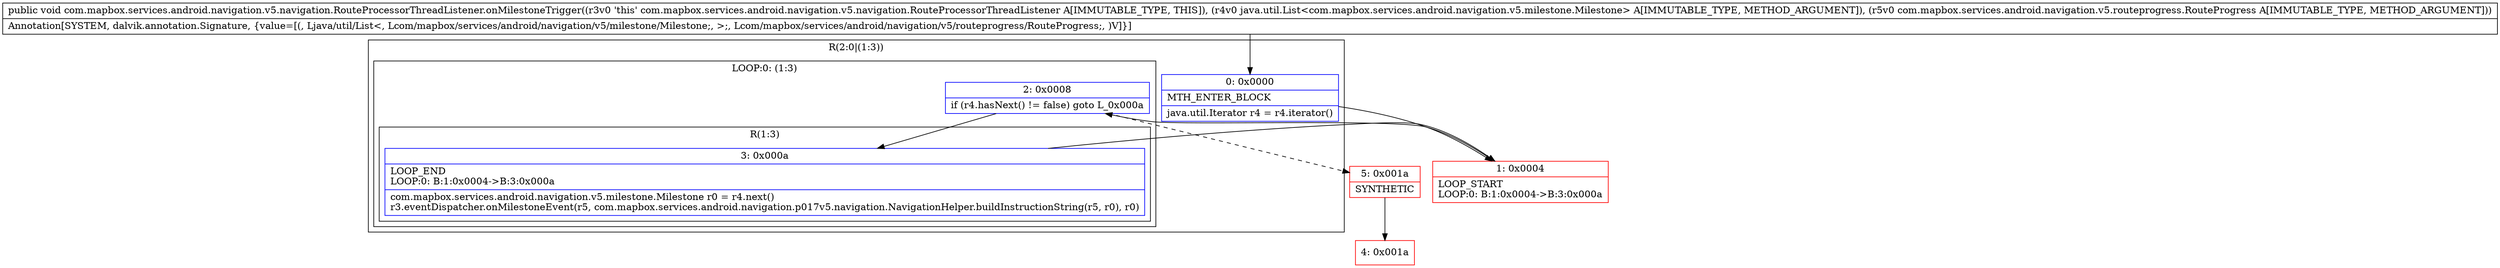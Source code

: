 digraph "CFG forcom.mapbox.services.android.navigation.v5.navigation.RouteProcessorThreadListener.onMilestoneTrigger(Ljava\/util\/List;Lcom\/mapbox\/services\/android\/navigation\/v5\/routeprogress\/RouteProgress;)V" {
subgraph cluster_Region_1477614616 {
label = "R(2:0|(1:3))";
node [shape=record,color=blue];
Node_0 [shape=record,label="{0\:\ 0x0000|MTH_ENTER_BLOCK\l|java.util.Iterator r4 = r4.iterator()\l}"];
subgraph cluster_LoopRegion_1673158409 {
label = "LOOP:0: (1:3)";
node [shape=record,color=blue];
Node_2 [shape=record,label="{2\:\ 0x0008|if (r4.hasNext() != false) goto L_0x000a\l}"];
subgraph cluster_Region_603084509 {
label = "R(1:3)";
node [shape=record,color=blue];
Node_3 [shape=record,label="{3\:\ 0x000a|LOOP_END\lLOOP:0: B:1:0x0004\-\>B:3:0x000a\l|com.mapbox.services.android.navigation.v5.milestone.Milestone r0 = r4.next()\lr3.eventDispatcher.onMilestoneEvent(r5, com.mapbox.services.android.navigation.p017v5.navigation.NavigationHelper.buildInstructionString(r5, r0), r0)\l}"];
}
}
}
Node_1 [shape=record,color=red,label="{1\:\ 0x0004|LOOP_START\lLOOP:0: B:1:0x0004\-\>B:3:0x000a\l}"];
Node_4 [shape=record,color=red,label="{4\:\ 0x001a}"];
Node_5 [shape=record,color=red,label="{5\:\ 0x001a|SYNTHETIC\l}"];
MethodNode[shape=record,label="{public void com.mapbox.services.android.navigation.v5.navigation.RouteProcessorThreadListener.onMilestoneTrigger((r3v0 'this' com.mapbox.services.android.navigation.v5.navigation.RouteProcessorThreadListener A[IMMUTABLE_TYPE, THIS]), (r4v0 java.util.List\<com.mapbox.services.android.navigation.v5.milestone.Milestone\> A[IMMUTABLE_TYPE, METHOD_ARGUMENT]), (r5v0 com.mapbox.services.android.navigation.v5.routeprogress.RouteProgress A[IMMUTABLE_TYPE, METHOD_ARGUMENT]))  | Annotation[SYSTEM, dalvik.annotation.Signature, \{value=[(, Ljava\/util\/List\<, Lcom\/mapbox\/services\/android\/navigation\/v5\/milestone\/Milestone;, \>;, Lcom\/mapbox\/services\/android\/navigation\/v5\/routeprogress\/RouteProgress;, )V]\}]\l}"];
MethodNode -> Node_0;
Node_0 -> Node_1;
Node_2 -> Node_3;
Node_2 -> Node_5[style=dashed];
Node_3 -> Node_1;
Node_1 -> Node_2;
Node_5 -> Node_4;
}

